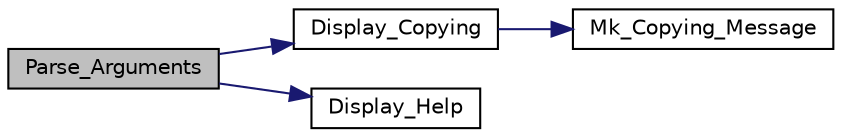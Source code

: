 digraph "Parse_Arguments"
{
  edge [fontname="Helvetica",fontsize="10",labelfontname="Helvetica",labelfontsize="10"];
  node [fontname="Helvetica",fontsize="10",shape=record];
  rankdir="LR";
  Node1 [label="Parse_Arguments",height=0.2,width=0.4,color="black", fillcolor="grey75", style="filled", fontcolor="black"];
  Node1 -> Node2 [color="midnightblue",fontsize="10",style="solid",fontname="Helvetica"];
  Node2 [label="Display_Copying",height=0.2,width=0.4,color="black", fillcolor="white", style="filled",URL="$copying_8c.html#a242440384848832d8b02d243cb189791"];
  Node2 -> Node3 [color="midnightblue",fontsize="10",style="solid",fontname="Helvetica"];
  Node3 [label="Mk_Copying_Message",height=0.2,width=0.4,color="black", fillcolor="white", style="filled",URL="$copying_8c.html#ad22fce4a9a93024806f83a48f86bea7e"];
  Node1 -> Node4 [color="midnightblue",fontsize="10",style="solid",fontname="Helvetica"];
  Node4 [label="Display_Help",height=0.2,width=0.4,color="black", fillcolor="white", style="filled",URL="$ma2asm_8c.html#a9a3f2cfe44184eb0ad845d8d72dc3b41"];
}
